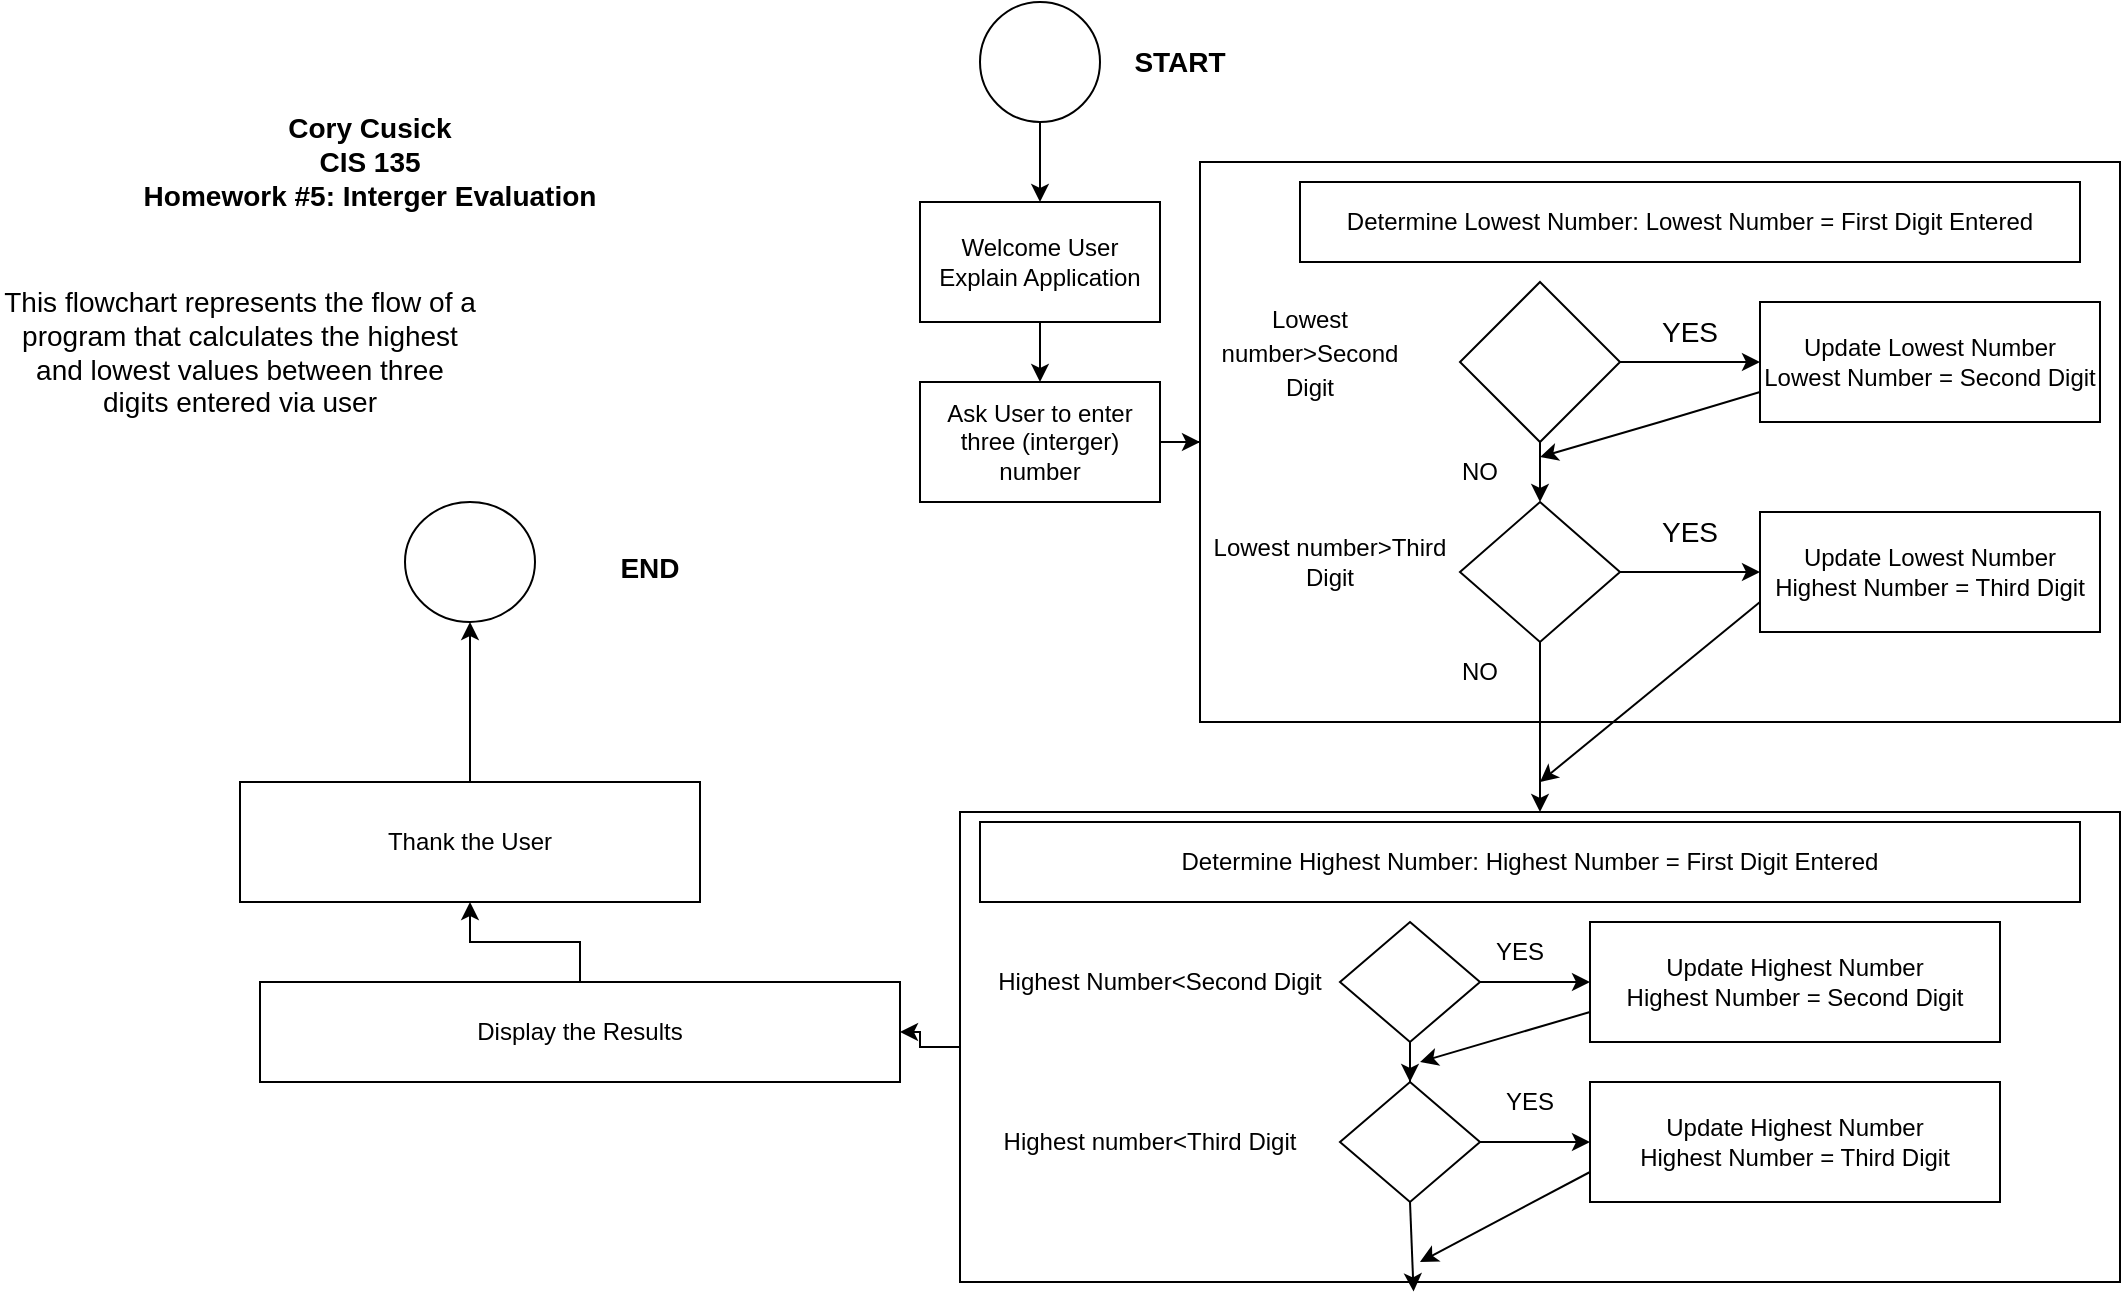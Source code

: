 <mxfile version="20.2.3" type="device"><diagram id="rKK02VHTHXuSDiSqjsc0" name="Page-1"><mxGraphModel dx="1432" dy="641" grid="1" gridSize="10" guides="1" tooltips="1" connect="1" arrows="1" fold="1" page="1" pageScale="1" pageWidth="850" pageHeight="1100" math="0" shadow="0"><root><mxCell id="0"/><mxCell id="1" parent="0"/><mxCell id="bmMzG-wnrGCWPBOtEzS5-3" value="" style="edgeStyle=orthogonalEdgeStyle;rounded=0;orthogonalLoop=1;jettySize=auto;html=1;" edge="1" parent="1" source="bmMzG-wnrGCWPBOtEzS5-1" target="bmMzG-wnrGCWPBOtEzS5-2"><mxGeometry relative="1" as="geometry"/></mxCell><mxCell id="bmMzG-wnrGCWPBOtEzS5-1" value="" style="ellipse;whiteSpace=wrap;html=1;aspect=fixed;" vertex="1" parent="1"><mxGeometry x="-80" width="60" height="60" as="geometry"/></mxCell><mxCell id="bmMzG-wnrGCWPBOtEzS5-5" value="" style="edgeStyle=orthogonalEdgeStyle;rounded=0;orthogonalLoop=1;jettySize=auto;html=1;" edge="1" parent="1" source="bmMzG-wnrGCWPBOtEzS5-2" target="bmMzG-wnrGCWPBOtEzS5-4"><mxGeometry relative="1" as="geometry"/></mxCell><mxCell id="bmMzG-wnrGCWPBOtEzS5-2" value="Welcome User Explain Application" style="whiteSpace=wrap;html=1;" vertex="1" parent="1"><mxGeometry x="-110" y="100" width="120" height="60" as="geometry"/></mxCell><mxCell id="bmMzG-wnrGCWPBOtEzS5-7" value="" style="edgeStyle=orthogonalEdgeStyle;rounded=0;orthogonalLoop=1;jettySize=auto;html=1;" edge="1" parent="1" source="bmMzG-wnrGCWPBOtEzS5-4" target="bmMzG-wnrGCWPBOtEzS5-6"><mxGeometry relative="1" as="geometry"/></mxCell><mxCell id="bmMzG-wnrGCWPBOtEzS5-4" value="Ask User to enter three (interger) number" style="whiteSpace=wrap;html=1;" vertex="1" parent="1"><mxGeometry x="-110" y="190" width="120" height="60" as="geometry"/></mxCell><mxCell id="bmMzG-wnrGCWPBOtEzS5-6" value="" style="whiteSpace=wrap;html=1;" vertex="1" parent="1"><mxGeometry x="30" y="80" width="460" height="280" as="geometry"/></mxCell><mxCell id="bmMzG-wnrGCWPBOtEzS5-8" value="Determine Lowest Number: Lowest Number = First Digit Entered" style="rounded=0;whiteSpace=wrap;html=1;" vertex="1" parent="1"><mxGeometry x="80" y="90" width="390" height="40" as="geometry"/></mxCell><mxCell id="bmMzG-wnrGCWPBOtEzS5-11" value="" style="edgeStyle=orthogonalEdgeStyle;rounded=0;orthogonalLoop=1;jettySize=auto;html=1;" edge="1" parent="1" source="bmMzG-wnrGCWPBOtEzS5-9" target="bmMzG-wnrGCWPBOtEzS5-10"><mxGeometry relative="1" as="geometry"/></mxCell><mxCell id="bmMzG-wnrGCWPBOtEzS5-13" value="" style="edgeStyle=orthogonalEdgeStyle;rounded=0;orthogonalLoop=1;jettySize=auto;html=1;" edge="1" parent="1" source="bmMzG-wnrGCWPBOtEzS5-9" target="bmMzG-wnrGCWPBOtEzS5-12"><mxGeometry relative="1" as="geometry"/></mxCell><mxCell id="bmMzG-wnrGCWPBOtEzS5-9" value="" style="rhombus;whiteSpace=wrap;html=1;" vertex="1" parent="1"><mxGeometry x="160" y="140" width="80" height="80" as="geometry"/></mxCell><mxCell id="bmMzG-wnrGCWPBOtEzS5-15" value="" style="edgeStyle=orthogonalEdgeStyle;rounded=0;orthogonalLoop=1;jettySize=auto;html=1;" edge="1" parent="1" source="bmMzG-wnrGCWPBOtEzS5-10" target="bmMzG-wnrGCWPBOtEzS5-14"><mxGeometry relative="1" as="geometry"/></mxCell><mxCell id="bmMzG-wnrGCWPBOtEzS5-17" value="" style="edgeStyle=orthogonalEdgeStyle;rounded=0;orthogonalLoop=1;jettySize=auto;html=1;" edge="1" parent="1" source="bmMzG-wnrGCWPBOtEzS5-10" target="bmMzG-wnrGCWPBOtEzS5-16"><mxGeometry relative="1" as="geometry"/></mxCell><mxCell id="bmMzG-wnrGCWPBOtEzS5-10" value="" style="rhombus;whiteSpace=wrap;html=1;" vertex="1" parent="1"><mxGeometry x="160" y="250" width="80" height="70" as="geometry"/></mxCell><mxCell id="bmMzG-wnrGCWPBOtEzS5-12" value="Update Lowest Number&lt;br&gt;Lowest Number = Second Digit" style="whiteSpace=wrap;html=1;" vertex="1" parent="1"><mxGeometry x="310" y="150" width="170" height="60" as="geometry"/></mxCell><mxCell id="bmMzG-wnrGCWPBOtEzS5-14" value="Update Lowest Number&lt;br&gt;Highest Number = Third Digit" style="whiteSpace=wrap;html=1;" vertex="1" parent="1"><mxGeometry x="310" y="255" width="170" height="60" as="geometry"/></mxCell><mxCell id="bmMzG-wnrGCWPBOtEzS5-27" value="" style="edgeStyle=orthogonalEdgeStyle;rounded=0;orthogonalLoop=1;jettySize=auto;html=1;" edge="1" parent="1" source="bmMzG-wnrGCWPBOtEzS5-16" target="bmMzG-wnrGCWPBOtEzS5-26"><mxGeometry relative="1" as="geometry"/></mxCell><mxCell id="bmMzG-wnrGCWPBOtEzS5-16" value="" style="whiteSpace=wrap;html=1;" vertex="1" parent="1"><mxGeometry x="-90" y="405" width="580" height="235" as="geometry"/></mxCell><mxCell id="bmMzG-wnrGCWPBOtEzS5-18" value="Determine Highest Number: Highest Number = First Digit Entered" style="rounded=0;whiteSpace=wrap;html=1;" vertex="1" parent="1"><mxGeometry x="-80" y="410" width="550" height="40" as="geometry"/></mxCell><mxCell id="bmMzG-wnrGCWPBOtEzS5-21" value="" style="edgeStyle=orthogonalEdgeStyle;rounded=0;orthogonalLoop=1;jettySize=auto;html=1;" edge="1" parent="1" source="bmMzG-wnrGCWPBOtEzS5-19" target="bmMzG-wnrGCWPBOtEzS5-20"><mxGeometry relative="1" as="geometry"/></mxCell><mxCell id="bmMzG-wnrGCWPBOtEzS5-23" value="" style="edgeStyle=orthogonalEdgeStyle;rounded=0;orthogonalLoop=1;jettySize=auto;html=1;" edge="1" parent="1" source="bmMzG-wnrGCWPBOtEzS5-19" target="bmMzG-wnrGCWPBOtEzS5-22"><mxGeometry relative="1" as="geometry"/></mxCell><mxCell id="bmMzG-wnrGCWPBOtEzS5-19" value="" style="rhombus;whiteSpace=wrap;html=1;" vertex="1" parent="1"><mxGeometry x="100" y="460" width="70" height="60" as="geometry"/></mxCell><mxCell id="bmMzG-wnrGCWPBOtEzS5-25" value="" style="edgeStyle=orthogonalEdgeStyle;rounded=0;orthogonalLoop=1;jettySize=auto;html=1;" edge="1" parent="1" source="bmMzG-wnrGCWPBOtEzS5-20" target="bmMzG-wnrGCWPBOtEzS5-24"><mxGeometry relative="1" as="geometry"/></mxCell><mxCell id="bmMzG-wnrGCWPBOtEzS5-20" value="" style="rhombus;whiteSpace=wrap;html=1;" vertex="1" parent="1"><mxGeometry x="100" y="540" width="70" height="60" as="geometry"/></mxCell><mxCell id="bmMzG-wnrGCWPBOtEzS5-22" value="Update Highest Number&lt;br&gt;Highest Number = Second Digit" style="whiteSpace=wrap;html=1;" vertex="1" parent="1"><mxGeometry x="225" y="460" width="205" height="60" as="geometry"/></mxCell><mxCell id="bmMzG-wnrGCWPBOtEzS5-24" value="Update Highest Number&lt;br&gt;Highest Number = Third Digit" style="whiteSpace=wrap;html=1;" vertex="1" parent="1"><mxGeometry x="225" y="540" width="205" height="60" as="geometry"/></mxCell><mxCell id="bmMzG-wnrGCWPBOtEzS5-29" value="" style="edgeStyle=orthogonalEdgeStyle;rounded=0;orthogonalLoop=1;jettySize=auto;html=1;" edge="1" parent="1" source="bmMzG-wnrGCWPBOtEzS5-26" target="bmMzG-wnrGCWPBOtEzS5-28"><mxGeometry relative="1" as="geometry"/></mxCell><mxCell id="bmMzG-wnrGCWPBOtEzS5-26" value="Display the Results" style="whiteSpace=wrap;html=1;" vertex="1" parent="1"><mxGeometry x="-440" y="490" width="320" height="50" as="geometry"/></mxCell><mxCell id="bmMzG-wnrGCWPBOtEzS5-31" value="" style="edgeStyle=orthogonalEdgeStyle;rounded=0;orthogonalLoop=1;jettySize=auto;html=1;" edge="1" parent="1" source="bmMzG-wnrGCWPBOtEzS5-28" target="bmMzG-wnrGCWPBOtEzS5-30"><mxGeometry relative="1" as="geometry"/></mxCell><mxCell id="bmMzG-wnrGCWPBOtEzS5-28" value="Thank the User" style="whiteSpace=wrap;html=1;" vertex="1" parent="1"><mxGeometry x="-450" y="390" width="230" height="60" as="geometry"/></mxCell><mxCell id="bmMzG-wnrGCWPBOtEzS5-30" value="" style="ellipse;whiteSpace=wrap;html=1;" vertex="1" parent="1"><mxGeometry x="-367.5" y="250" width="65" height="60" as="geometry"/></mxCell><mxCell id="bmMzG-wnrGCWPBOtEzS5-32" value="&lt;font style=&quot;font-size: 14px;&quot;&gt;&lt;b&gt;START&lt;/b&gt;&lt;/font&gt;" style="text;html=1;strokeColor=none;fillColor=none;align=center;verticalAlign=middle;whiteSpace=wrap;rounded=0;" vertex="1" parent="1"><mxGeometry x="-10" y="15" width="60" height="30" as="geometry"/></mxCell><mxCell id="bmMzG-wnrGCWPBOtEzS5-33" value="YES" style="text;html=1;strokeColor=none;fillColor=none;align=center;verticalAlign=middle;whiteSpace=wrap;rounded=0;fontSize=14;" vertex="1" parent="1"><mxGeometry x="245" y="150" width="60" height="30" as="geometry"/></mxCell><mxCell id="bmMzG-wnrGCWPBOtEzS5-34" value="YES" style="text;html=1;strokeColor=none;fillColor=none;align=center;verticalAlign=middle;whiteSpace=wrap;rounded=0;fontSize=14;" vertex="1" parent="1"><mxGeometry x="245" y="250" width="60" height="30" as="geometry"/></mxCell><mxCell id="bmMzG-wnrGCWPBOtEzS5-37" value="&lt;font style=&quot;font-size: 12px;&quot;&gt;Lowest number&amp;gt;Second Digit&lt;/font&gt;" style="text;html=1;strokeColor=none;fillColor=none;align=center;verticalAlign=middle;whiteSpace=wrap;rounded=0;fontSize=14;" vertex="1" parent="1"><mxGeometry x="30" y="160" width="110" height="30" as="geometry"/></mxCell><mxCell id="bmMzG-wnrGCWPBOtEzS5-38" value="Lowest number&amp;gt;Third Digit" style="text;html=1;strokeColor=none;fillColor=none;align=center;verticalAlign=middle;whiteSpace=wrap;rounded=0;fontSize=12;" vertex="1" parent="1"><mxGeometry x="30" y="265" width="130" height="30" as="geometry"/></mxCell><mxCell id="bmMzG-wnrGCWPBOtEzS5-40" value="NO" style="text;html=1;strokeColor=none;fillColor=none;align=center;verticalAlign=middle;whiteSpace=wrap;rounded=0;fontSize=12;" vertex="1" parent="1"><mxGeometry x="140" y="220" width="60" height="30" as="geometry"/></mxCell><mxCell id="bmMzG-wnrGCWPBOtEzS5-41" value="NO" style="text;html=1;strokeColor=none;fillColor=none;align=center;verticalAlign=middle;whiteSpace=wrap;rounded=0;fontSize=12;" vertex="1" parent="1"><mxGeometry x="140" y="320" width="60" height="30" as="geometry"/></mxCell><mxCell id="bmMzG-wnrGCWPBOtEzS5-44" value="" style="endArrow=classic;html=1;rounded=0;fontSize=12;exitX=0;exitY=0.75;exitDx=0;exitDy=0;entryX=1;entryY=0.25;entryDx=0;entryDy=0;" edge="1" parent="1" source="bmMzG-wnrGCWPBOtEzS5-12" target="bmMzG-wnrGCWPBOtEzS5-40"><mxGeometry width="50" height="50" relative="1" as="geometry"><mxPoint x="190" y="340" as="sourcePoint"/><mxPoint x="240" y="290" as="targetPoint"/><Array as="points"><mxPoint x="260" y="210"/></Array></mxGeometry></mxCell><mxCell id="bmMzG-wnrGCWPBOtEzS5-45" value="" style="endArrow=classic;html=1;rounded=0;fontSize=12;exitX=0;exitY=0.75;exitDx=0;exitDy=0;" edge="1" parent="1" source="bmMzG-wnrGCWPBOtEzS5-14"><mxGeometry width="50" height="50" relative="1" as="geometry"><mxPoint x="190" y="340" as="sourcePoint"/><mxPoint x="200" y="390" as="targetPoint"/></mxGeometry></mxCell><mxCell id="bmMzG-wnrGCWPBOtEzS5-46" value="YES" style="text;html=1;strokeColor=none;fillColor=none;align=center;verticalAlign=middle;whiteSpace=wrap;rounded=0;fontSize=12;" vertex="1" parent="1"><mxGeometry x="160" y="460" width="60" height="30" as="geometry"/></mxCell><mxCell id="bmMzG-wnrGCWPBOtEzS5-48" value="YES" style="text;html=1;strokeColor=none;fillColor=none;align=center;verticalAlign=middle;whiteSpace=wrap;rounded=0;fontSize=12;" vertex="1" parent="1"><mxGeometry x="165" y="535" width="60" height="30" as="geometry"/></mxCell><mxCell id="bmMzG-wnrGCWPBOtEzS5-51" value="Highest number&amp;lt;Third Digit" style="text;html=1;strokeColor=none;fillColor=none;align=center;verticalAlign=middle;whiteSpace=wrap;rounded=0;fontSize=12;" vertex="1" parent="1"><mxGeometry x="-80" y="555" width="170" height="30" as="geometry"/></mxCell><mxCell id="bmMzG-wnrGCWPBOtEzS5-52" value="Highest Number&amp;lt;Second Digit" style="text;html=1;strokeColor=none;fillColor=none;align=center;verticalAlign=middle;whiteSpace=wrap;rounded=0;fontSize=12;" vertex="1" parent="1"><mxGeometry x="-80" y="475" width="180" height="30" as="geometry"/></mxCell><mxCell id="bmMzG-wnrGCWPBOtEzS5-53" value="" style="endArrow=classic;html=1;rounded=0;fontSize=12;exitX=0;exitY=0.75;exitDx=0;exitDy=0;" edge="1" parent="1" source="bmMzG-wnrGCWPBOtEzS5-22"><mxGeometry width="50" height="50" relative="1" as="geometry"><mxPoint x="130" y="390" as="sourcePoint"/><mxPoint x="140" y="530" as="targetPoint"/></mxGeometry></mxCell><mxCell id="bmMzG-wnrGCWPBOtEzS5-54" value="" style="endArrow=classic;html=1;rounded=0;fontSize=12;exitX=0;exitY=0.75;exitDx=0;exitDy=0;" edge="1" parent="1" source="bmMzG-wnrGCWPBOtEzS5-24"><mxGeometry width="50" height="50" relative="1" as="geometry"><mxPoint x="140" y="410" as="sourcePoint"/><mxPoint x="140" y="630" as="targetPoint"/></mxGeometry></mxCell><mxCell id="bmMzG-wnrGCWPBOtEzS5-55" value="" style="endArrow=classic;html=1;rounded=0;fontSize=12;exitX=0.5;exitY=1;exitDx=0;exitDy=0;entryX=0.391;entryY=1.02;entryDx=0;entryDy=0;entryPerimeter=0;" edge="1" parent="1" source="bmMzG-wnrGCWPBOtEzS5-20" target="bmMzG-wnrGCWPBOtEzS5-16"><mxGeometry width="50" height="50" relative="1" as="geometry"><mxPoint x="140" y="410" as="sourcePoint"/><mxPoint x="190" y="360" as="targetPoint"/></mxGeometry></mxCell><mxCell id="bmMzG-wnrGCWPBOtEzS5-56" value="&lt;b&gt;&lt;font style=&quot;font-size: 14px;&quot;&gt;END&lt;/font&gt;&lt;/b&gt;" style="text;html=1;strokeColor=none;fillColor=none;align=center;verticalAlign=middle;whiteSpace=wrap;rounded=0;fontSize=12;" vertex="1" parent="1"><mxGeometry x="-290" y="265" width="90" height="35" as="geometry"/></mxCell><mxCell id="bmMzG-wnrGCWPBOtEzS5-57" value="&lt;b&gt;Cory Cusick&lt;br&gt;CIS 135&lt;br&gt;Homework #5: Interger Evaluation&lt;/b&gt;" style="text;html=1;strokeColor=none;fillColor=none;align=center;verticalAlign=middle;whiteSpace=wrap;rounded=0;fontSize=14;" vertex="1" parent="1"><mxGeometry x="-520" y="30" width="270" height="100" as="geometry"/></mxCell><mxCell id="bmMzG-wnrGCWPBOtEzS5-58" value="This flowchart represents the flow of a program that calculates the highest and lowest values between three digits entered via user" style="text;html=1;strokeColor=none;fillColor=none;align=center;verticalAlign=middle;whiteSpace=wrap;rounded=0;fontSize=14;" vertex="1" parent="1"><mxGeometry x="-570" y="130" width="240" height="90" as="geometry"/></mxCell></root></mxGraphModel></diagram></mxfile>